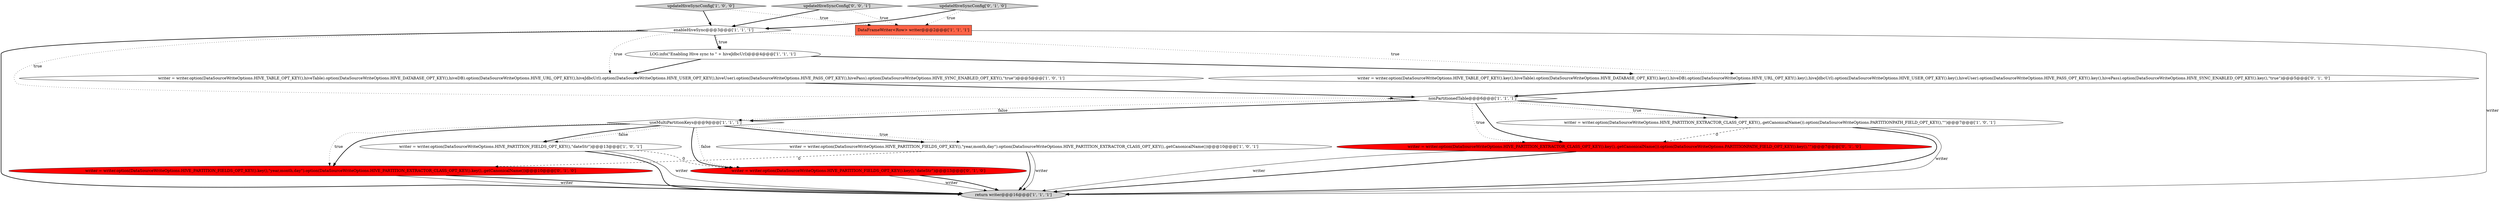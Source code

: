 digraph {
10 [style = filled, label = "nonPartitionedTable@@@6@@@['1', '1', '1']", fillcolor = white, shape = diamond image = "AAA0AAABBB1BBB"];
4 [style = filled, label = "return writer@@@16@@@['1', '1', '1']", fillcolor = lightgray, shape = ellipse image = "AAA0AAABBB1BBB"];
6 [style = filled, label = "enableHiveSync@@@3@@@['1', '1', '1']", fillcolor = white, shape = diamond image = "AAA0AAABBB1BBB"];
9 [style = filled, label = "DataFrameWriter<Row> writer@@@2@@@['1', '1', '1']", fillcolor = tomato, shape = box image = "AAA0AAABBB1BBB"];
5 [style = filled, label = "writer = writer.option(DataSourceWriteOptions.HIVE_PARTITION_EXTRACTOR_CLASS_OPT_KEY(),.getCanonicalName()).option(DataSourceWriteOptions.PARTITIONPATH_FIELD_OPT_KEY(),\"\")@@@7@@@['1', '0', '1']", fillcolor = white, shape = ellipse image = "AAA0AAABBB1BBB"];
1 [style = filled, label = "LOG.info(\"Enabling Hive sync to \" + hiveJdbcUrl)@@@4@@@['1', '1', '1']", fillcolor = white, shape = ellipse image = "AAA0AAABBB1BBB"];
7 [style = filled, label = "useMultiPartitionKeys@@@9@@@['1', '1', '1']", fillcolor = white, shape = diamond image = "AAA0AAABBB1BBB"];
12 [style = filled, label = "writer = writer.option(DataSourceWriteOptions.HIVE_PARTITION_FIELDS_OPT_KEY().key(),\"dateStr\")@@@13@@@['0', '1', '0']", fillcolor = red, shape = ellipse image = "AAA1AAABBB2BBB"];
8 [style = filled, label = "updateHiveSyncConfig['1', '0', '0']", fillcolor = lightgray, shape = diamond image = "AAA0AAABBB1BBB"];
15 [style = filled, label = "updateHiveSyncConfig['0', '1', '0']", fillcolor = lightgray, shape = diamond image = "AAA0AAABBB2BBB"];
2 [style = filled, label = "writer = writer.option(DataSourceWriteOptions.HIVE_PARTITION_FIELDS_OPT_KEY(),\"year,month,day\").option(DataSourceWriteOptions.HIVE_PARTITION_EXTRACTOR_CLASS_OPT_KEY(),.getCanonicalName())@@@10@@@['1', '0', '1']", fillcolor = white, shape = ellipse image = "AAA0AAABBB1BBB"];
13 [style = filled, label = "writer = writer.option(DataSourceWriteOptions.HIVE_PARTITION_EXTRACTOR_CLASS_OPT_KEY().key(),.getCanonicalName()).option(DataSourceWriteOptions.PARTITIONPATH_FIELD_OPT_KEY().key(),\"\")@@@7@@@['0', '1', '0']", fillcolor = red, shape = ellipse image = "AAA1AAABBB2BBB"];
0 [style = filled, label = "writer = writer.option(DataSourceWriteOptions.HIVE_TABLE_OPT_KEY(),hiveTable).option(DataSourceWriteOptions.HIVE_DATABASE_OPT_KEY(),hiveDB).option(DataSourceWriteOptions.HIVE_URL_OPT_KEY(),hiveJdbcUrl).option(DataSourceWriteOptions.HIVE_USER_OPT_KEY(),hiveUser).option(DataSourceWriteOptions.HIVE_PASS_OPT_KEY(),hivePass).option(DataSourceWriteOptions.HIVE_SYNC_ENABLED_OPT_KEY(),\"true\")@@@5@@@['1', '0', '1']", fillcolor = white, shape = ellipse image = "AAA0AAABBB1BBB"];
14 [style = filled, label = "writer = writer.option(DataSourceWriteOptions.HIVE_PARTITION_FIELDS_OPT_KEY().key(),\"year,month,day\").option(DataSourceWriteOptions.HIVE_PARTITION_EXTRACTOR_CLASS_OPT_KEY().key(),.getCanonicalName())@@@10@@@['0', '1', '0']", fillcolor = red, shape = ellipse image = "AAA1AAABBB2BBB"];
3 [style = filled, label = "writer = writer.option(DataSourceWriteOptions.HIVE_PARTITION_FIELDS_OPT_KEY(),\"dateStr\")@@@13@@@['1', '0', '1']", fillcolor = white, shape = ellipse image = "AAA0AAABBB1BBB"];
16 [style = filled, label = "updateHiveSyncConfig['0', '0', '1']", fillcolor = lightgray, shape = diamond image = "AAA0AAABBB3BBB"];
11 [style = filled, label = "writer = writer.option(DataSourceWriteOptions.HIVE_TABLE_OPT_KEY().key(),hiveTable).option(DataSourceWriteOptions.HIVE_DATABASE_OPT_KEY().key(),hiveDB).option(DataSourceWriteOptions.HIVE_URL_OPT_KEY().key(),hiveJdbcUrl).option(DataSourceWriteOptions.HIVE_USER_OPT_KEY().key(),hiveUser).option(DataSourceWriteOptions.HIVE_PASS_OPT_KEY().key(),hivePass).option(DataSourceWriteOptions.HIVE_SYNC_ENABLED_OPT_KEY().key(),\"true\")@@@5@@@['0', '1', '0']", fillcolor = white, shape = ellipse image = "AAA0AAABBB2BBB"];
5->13 [style = dashed, label="0"];
10->7 [style = dotted, label="false"];
7->2 [style = dotted, label="true"];
16->9 [style = dotted, label="true"];
12->4 [style = solid, label="writer"];
7->12 [style = bold, label=""];
7->12 [style = dotted, label="false"];
7->3 [style = dotted, label="false"];
16->6 [style = bold, label=""];
6->1 [style = dotted, label="true"];
8->6 [style = bold, label=""];
15->6 [style = bold, label=""];
1->0 [style = bold, label=""];
10->5 [style = dotted, label="true"];
2->4 [style = bold, label=""];
10->7 [style = bold, label=""];
3->4 [style = bold, label=""];
7->3 [style = bold, label=""];
15->9 [style = dotted, label="true"];
1->11 [style = bold, label=""];
7->14 [style = bold, label=""];
6->10 [style = dotted, label="true"];
6->1 [style = bold, label=""];
6->4 [style = bold, label=""];
0->10 [style = bold, label=""];
10->5 [style = bold, label=""];
2->14 [style = dashed, label="0"];
3->12 [style = dashed, label="0"];
10->13 [style = dotted, label="true"];
10->13 [style = bold, label=""];
12->4 [style = bold, label=""];
11->10 [style = bold, label=""];
7->2 [style = bold, label=""];
3->4 [style = solid, label="writer"];
5->4 [style = bold, label=""];
9->4 [style = solid, label="writer"];
14->4 [style = solid, label="writer"];
13->4 [style = solid, label="writer"];
6->0 [style = dotted, label="true"];
8->9 [style = dotted, label="true"];
6->11 [style = dotted, label="true"];
2->4 [style = solid, label="writer"];
5->4 [style = solid, label="writer"];
14->4 [style = bold, label=""];
13->4 [style = bold, label=""];
7->14 [style = dotted, label="true"];
}
